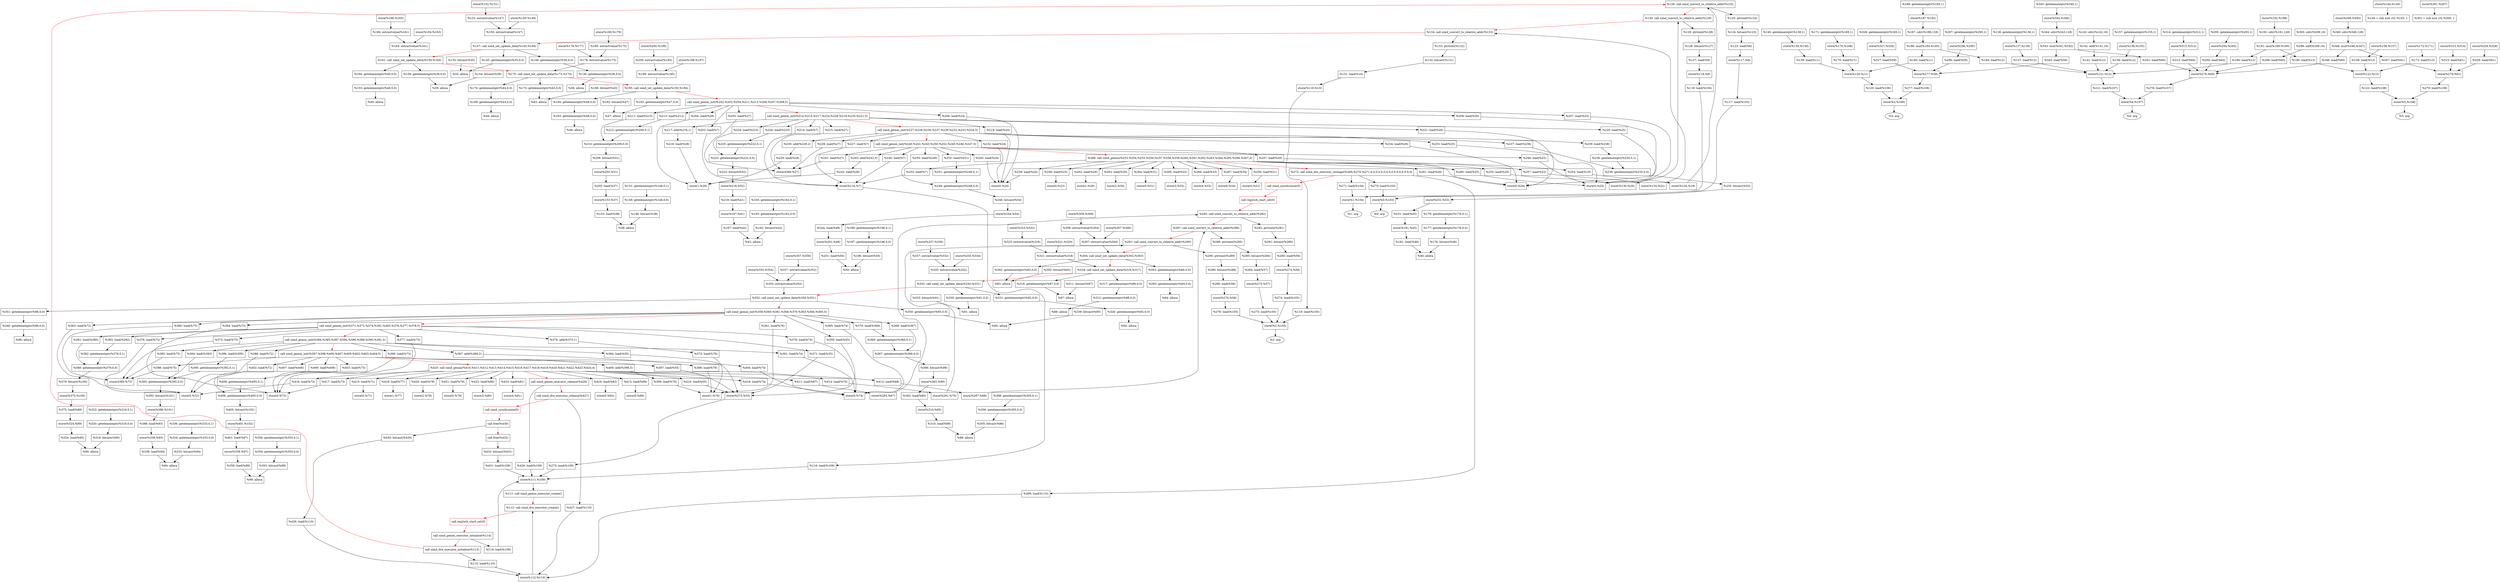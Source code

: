 digraph "DFG for 'test_1' function" {
	node_0000[shape=ellipse, label="%0: arg"]
	node_0001[shape=ellipse, label="%1: arg"]
	node_0002[shape=ellipse, label="%2: arg"]
	node_0003[shape=ellipse, label="%3: arg"]
	node_0004[shape=ellipse, label="%4: arg"]
	node_0005[shape=ellipse, label="%5: arg"]
	node_0034[shape=record, label="%35: alloca"]
	node_0035[shape=record, label="%36: alloca"]
	node_0037[shape=record, label="%38: alloca"]
	node_0038[shape=record, label="%39: alloca"]
	node_0039[shape=record, label="%40: alloca"]
	node_0041[shape=record, label="%42: alloca"]
	node_0042[shape=record, label="%43: alloca"]
	node_0043[shape=record, label="%44: alloca"]
	node_0045[shape=record, label="%46: alloca"]
	node_0046[shape=record, label="%47: alloca"]
	node_0047[shape=record, label="%48: alloca"]
	node_0049[shape=record, label="%50: alloca"]
	node_0082[shape=record, label="%83: alloca"]
	node_0083[shape=record, label="%84: alloca"]
	node_0085[shape=record, label="%86: alloca"]
	node_0086[shape=record, label="%87: alloca"]
	node_0087[shape=record, label="%88: alloca"]
	node_0089[shape=record, label="%90: alloca"]
	node_0090[shape=record, label="%91: alloca"]
	node_0091[shape=record, label="%92: alloca"]
	node_0093[shape=record, label="%94: alloca"]
	node_0094[shape=record, label="%95: alloca"]
	node_0095[shape=record, label="%96: alloca"]
	node_0097[shape=record, label="%98: alloca"]
	node_0110[shape=record, label="store(%0,%103)"]
	node_0111[shape=record, label="store(%1,%104)"]
	node_0112[shape=record, label="store(%2,%105)"]
	node_0113[shape=record, label="store(%3,%106)"]
	node_0114[shape=record, label="store(%4,%107)"]
	node_0115[shape=record, label="store(%5,%108)"]
	node_0116[shape=record, label="%111: call simd_gemm_executor_create()"]
	node_0117[shape=record, label="store(%111,%109)"]
	node_0118[shape=record, label="%112: call simd_dre_executor_create()"]
	node_0119[shape=record, label="store(%112,%110)"]
	node_0120[shape=record, label="call reg2sch_start_set(0)", color=red]
	node_0121[shape=record, label="%114: load(%109)"]
	node_0122[shape=record, label="call simd_gemm_executor_initialize(%114)"]
	node_0123[shape=record, label="%115: load(%110)"]
	node_0124[shape=record, label="call simd_dre_executor_initialize(%115)"]
	node_0125[shape=record, label="%116: load(%109)"]
	node_0126[shape=record, label="%117: load(%103)"]
	node_0127[shape=record, label="%118: load(%104)"]
	node_0128[shape=record, label="%119: load(%105)"]
	node_0129[shape=record, label="%120: load(%106)"]
	node_0130[shape=record, label="%121: load(%107)"]
	node_0131[shape=record, label="%122: load(%108)"]
	node_0132[shape=record, label="store(%116,%7)"]
	node_0133[shape=record, label="store(%117,%8)"]
	node_0134[shape=record, label="store(%118,%9)"]
	node_0135[shape=record, label="store(%119,%10)"]
	node_0136[shape=record, label="store(%120,%11)"]
	node_0137[shape=record, label="store(%121,%12)"]
	node_0138[shape=record, label="store(%122,%13)"]
	node_0144[shape=record, label="%123: load(%8)"]
	node_0145[shape=record, label="%124: bitcast(%123)"]
	node_0146[shape=record, label="%125: ptrtoint(%124)"]
	node_0147[shape=record, label="%126: call simd_convert_to_relative_addr(%125)"]
	node_0148[shape=record, label="store(%126,%19)"]
	node_0149[shape=record, label="%127: load(%9)"]
	node_0150[shape=record, label="%128: bitcast(%127)"]
	node_0151[shape=record, label="%129: ptrtoint(%128)"]
	node_0152[shape=record, label="%130: call simd_convert_to_relative_addr(%129)"]
	node_0153[shape=record, label="store(%130,%20)"]
	node_0154[shape=record, label="store(0,%21)"]
	node_0155[shape=record, label="%131: load(%10)"]
	node_0156[shape=record, label="%132: bitcast(%131)"]
	node_0157[shape=record, label="%133: ptrtoint(%132)"]
	node_0158[shape=record, label="%134: call simd_convert_to_relative_addr(%133)"]
	node_0159[shape=record, label="store(%134,%22)"]
	node_0160[shape=record, label="store(0,%23)"]
	node_0161[shape=record, label="store(0,%24)"]
	node_0162[shape=record, label="store(0,%25)"]
	node_0163[shape=record, label="store(0,%26)"]
	node_0164[shape=record, label="store(4369,%27)"]
	node_0165[shape=record, label="store(1,%28)"]
	node_0166[shape=record, label="store(1,%29)"]
	node_0167[shape=record, label="store(2,%30)"]
	node_0168[shape=record, label="store(0,%31)"]
	node_0169[shape=record, label="store(3,%32)"]
	node_0170[shape=record, label="store(4,%33)"]
	node_0171[shape=record, label="store(0,%34)"]
	node_0172[shape=record, label="%135: bitcast(%35)"]
	node_0173[shape=record, label="%136: getelementptr(%36,0,0)"]
	node_0174[shape=record, label="%137: load(%12)"]
	node_0175[shape=record, label="store(%137,%136)"]
	node_0176[shape=record, label="%138: getelementptr(%136,1)"]
	node_0177[shape=record, label="%139: load(%11)"]
	node_0178[shape=record, label="store(%139,%138)"]
	node_0179[shape=record, label="%140: getelementptr(%138,1)"]
	node_0180[shape=record, label="%141: load(%12)"]
	node_0181[shape=record, label="%142: add(%141,16)"]
	node_0182[shape=record, label="%143: sdiv(%142,16)"]
	node_0183[shape=record, label="  %144 = sub nsw i32 %143, 1"]
	node_0184[shape=record, label="store(%144,%140)"]
	node_0185[shape=record, label="%145: getelementptr(%35,0,0)"]
	node_0186[shape=record, label="%146: getelementptr(%36,0,0)"]
	node_0187[shape=record, label="%147: call simd_set_update_data(%145,%146)"]
	node_0188[shape=record, label="%148: bitcast(%38)"]
	node_0189[shape=record, label="%149: getelementptr(%148,0,0)"]
	node_0190[shape=record, label="%150: extractvalue(%147)"]
	node_0191[shape=record, label="store(%150,%149)"]
	node_0192[shape=record, label="%151: getelementptr(%148,0,1)"]
	node_0193[shape=record, label="%152: extractvalue(%147)"]
	node_0194[shape=record, label="store(%152,%151)"]
	node_0195[shape=record, label="%153: load(%38)"]
	node_0196[shape=record, label="store(%153,%37)"]
	node_0197[shape=record, label="%154: bitcast(%39)"]
	node_0198[shape=record, label="%155: getelementptr(%40,0,0)"]
	node_0199[shape=record, label="%156: load(%12)"]
	node_0200[shape=record, label="store(%156,%155)"]
	node_0201[shape=record, label="%157: getelementptr(%155,1)"]
	node_0202[shape=record, label="%158: load(%13)"]
	node_0203[shape=record, label="store(%158,%157)"]
	node_0204[shape=record, label="%159: getelementptr(%39,0,0)"]
	node_0205[shape=record, label="%160: getelementptr(%40,0,0)"]
	node_0206[shape=record, label="%161: call simd_set_update_data(%159,%160)"]
	node_0207[shape=record, label="%162: bitcast(%42)"]
	node_0208[shape=record, label="%163: getelementptr(%162,0,0)"]
	node_0209[shape=record, label="%164: extractvalue(%161)"]
	node_0210[shape=record, label="store(%164,%163)"]
	node_0211[shape=record, label="%165: getelementptr(%162,0,1)"]
	node_0212[shape=record, label="%166: extractvalue(%161)"]
	node_0213[shape=record, label="store(%166,%165)"]
	node_0214[shape=record, label="%167: load(%42)"]
	node_0215[shape=record, label="store(%167,%41)"]
	node_0216[shape=record, label="%168: bitcast(%43)"]
	node_0217[shape=record, label="%169: getelementptr(%44,0,0)"]
	node_0218[shape=record, label="%170: load(%11)"]
	node_0219[shape=record, label="store(%170,%169)"]
	node_0220[shape=record, label="%171: getelementptr(%169,1)"]
	node_0221[shape=record, label="%172: load(%13)"]
	node_0222[shape=record, label="store(%172,%171)"]
	node_0223[shape=record, label="%173: getelementptr(%43,0,0)"]
	node_0224[shape=record, label="%174: getelementptr(%44,0,0)"]
	node_0225[shape=record, label="%175: call simd_set_update_data(%173,%174)"]
	node_0226[shape=record, label="%176: bitcast(%46)"]
	node_0227[shape=record, label="%177: getelementptr(%176,0,0)"]
	node_0228[shape=record, label="%178: extractvalue(%175)"]
	node_0229[shape=record, label="store(%178,%177)"]
	node_0230[shape=record, label="%179: getelementptr(%176,0,1)"]
	node_0231[shape=record, label="%180: extractvalue(%175)"]
	node_0232[shape=record, label="store(%180,%179)"]
	node_0233[shape=record, label="%181: load(%46)"]
	node_0234[shape=record, label="store(%181,%45)"]
	node_0235[shape=record, label="%182: bitcast(%47)"]
	node_0236[shape=record, label="%183: getelementptr(%48,0,0)"]
	node_0237[shape=record, label="%184: load(%12)"]
	node_0238[shape=record, label="%185: load(%11)"]
	node_0239[shape=record, label="%186: mul(%184,%185)"]
	node_0240[shape=record, label="%187: sdiv(%186,128)"]
	node_0241[shape=record, label="store(%187,%183)"]
	node_0242[shape=record, label="%188: getelementptr(%183,1)"]
	node_0243[shape=record, label="%189: load(%12)"]
	node_0244[shape=record, label="%190: load(%13)"]
	node_0245[shape=record, label="%191: mul(%189,%190)"]
	node_0246[shape=record, label="%192: sdiv(%191,128)"]
	node_0247[shape=record, label="store(%192,%188)"]
	node_0248[shape=record, label="%193: getelementptr(%47,0,0)"]
	node_0249[shape=record, label="%194: getelementptr(%48,0,0)"]
	node_0250[shape=record, label="%195: call simd_set_update_data(%193,%194)"]
	node_0251[shape=record, label="%196: bitcast(%50)"]
	node_0252[shape=record, label="%197: getelementptr(%196,0,0)"]
	node_0253[shape=record, label="%198: extractvalue(%195)"]
	node_0254[shape=record, label="store(%198,%197)"]
	node_0255[shape=record, label="%199: getelementptr(%196,0,1)"]
	node_0256[shape=record, label="%200: extractvalue(%195)"]
	node_0257[shape=record, label="store(%200,%199)"]
	node_0258[shape=record, label="%201: load(%50)"]
	node_0259[shape=record, label="store(%201,%49)"]
	node_0260[shape=record, label="%202: load(%7)"]
	node_0261[shape=record, label="%203: load(%27)"]
	node_0262[shape=record, label="%204: load(%28)"]
	node_0263[shape=record, label="%205: load(%37)"]
	node_0264[shape=record, label="%206: load(%24)"]
	node_0265[shape=record, label="%207: load(%25)"]
	node_0266[shape=record, label="%208: load(%26)"]
	node_0267[shape=record, label="store(%205,%51)"]
	node_0268[shape=record, label="%209: bitcast(%51)"]
	node_0269[shape=record, label="%210: getelementptr(%209,0,0)"]
	node_0270[shape=record, label="%211: load(%210)"]
	node_0271[shape=record, label="%212: getelementptr(%209,0,1)"]
	node_0272[shape=record, label="%213: load(%212)"]
	node_0273[shape=record, label="call simd_gemm_init(%202,%203,%204,%211,%213,%206,%207,%208,5)"]
	node_0274[shape=record, label="%214: load(%7)"]
	node_0275[shape=record, label="%215: load(%27)"]
	node_0276[shape=record, label="%216: load(%28)"]
	node_0277[shape=record, label="%217: add(%216,1)"]
	node_0278[shape=record, label="%218: load(%41)"]
	node_0279[shape=record, label="%219: load(%24)"]
	node_0280[shape=record, label="%220: load(%25)"]
	node_0281[shape=record, label="%221: load(%26)"]
	node_0282[shape=record, label="store(%218,%52)"]
	node_0283[shape=record, label="%222: bitcast(%52)"]
	node_0284[shape=record, label="%223: getelementptr(%222,0,0)"]
	node_0285[shape=record, label="%224: load(%223)"]
	node_0286[shape=record, label="%225: getelementptr(%222,0,1)"]
	node_0287[shape=record, label="%226: load(%225)"]
	node_0288[shape=record, label="call simd_gemm_init(%214,%215,%217,%224,%226,%219,%220,%221,5)"]
	node_0289[shape=record, label="%227: load(%7)"]
	node_0290[shape=record, label="%228: load(%27)"]
	node_0291[shape=record, label="%229: load(%28)"]
	node_0292[shape=record, label="%230: add(%229,2)"]
	node_0293[shape=record, label="%231: load(%45)"]
	node_0294[shape=record, label="%232: load(%24)"]
	node_0295[shape=record, label="%233: load(%25)"]
	node_0296[shape=record, label="%234: load(%26)"]
	node_0297[shape=record, label="store(%231,%53)"]
	node_0298[shape=record, label="%235: bitcast(%53)"]
	node_0299[shape=record, label="%236: getelementptr(%235,0,0)"]
	node_0300[shape=record, label="%237: load(%236)"]
	node_0301[shape=record, label="%238: getelementptr(%235,0,1)"]
	node_0302[shape=record, label="%239: load(%238)"]
	node_0303[shape=record, label="call simd_gemm_init(%227,%228,%230,%237,%239,%232,%233,%234,5)"]
	node_0304[shape=record, label="%240: load(%7)"]
	node_0305[shape=record, label="%241: load(%27)"]
	node_0306[shape=record, label="%242: load(%28)"]
	node_0307[shape=record, label="%243: add(%242,3)"]
	node_0308[shape=record, label="%244: load(%49)"]
	node_0309[shape=record, label="%245: load(%24)"]
	node_0310[shape=record, label="%246: load(%25)"]
	node_0311[shape=record, label="%247: load(%26)"]
	node_0312[shape=record, label="store(%244,%54)"]
	node_0313[shape=record, label="%248: bitcast(%54)"]
	node_0314[shape=record, label="%249: getelementptr(%248,0,0)"]
	node_0315[shape=record, label="%250: load(%249)"]
	node_0316[shape=record, label="%251: getelementptr(%248,0,1)"]
	node_0317[shape=record, label="%252: load(%251)"]
	node_0318[shape=record, label="call simd_gemm_init(%240,%241,%243,%250,%252,%245,%246,%247,5)"]
	node_0319[shape=record, label="%253: load(%7)"]
	node_0320[shape=record, label="%254: load(%19)"]
	node_0321[shape=record, label="%255: load(%20)"]
	node_0322[shape=record, label="%256: load(%21)"]
	node_0323[shape=record, label="%257: load(%22)"]
	node_0324[shape=record, label="%258: load(%23)"]
	node_0325[shape=record, label="%259: load(%24)"]
	node_0326[shape=record, label="%260: load(%25)"]
	node_0327[shape=record, label="%261: load(%26)"]
	node_0328[shape=record, label="%262: load(%29)"]
	node_0329[shape=record, label="%263: load(%30)"]
	node_0330[shape=record, label="%264: load(%31)"]
	node_0331[shape=record, label="%265: load(%32)"]
	node_0332[shape=record, label="%266: load(%33)"]
	node_0333[shape=record, label="%267: load(%34)"]
	node_0334[shape=record, label="%268: call simd_gemm(%253,%254,%255,%256,%257,%258,%259,%260,%261,%262,%263,%264,%265,%266,%267,4)"]
	node_0335[shape=record, label="%269: load(%110)"]
	node_0336[shape=record, label="%270: load(%103)"]
	node_0337[shape=record, label="%271: load(%104)"]
	node_0338[shape=record, label="%272: call simd_dre_executor_reshape(%269,%270,%271,0,0,0,0,0,0,0,0,0,0,0,0,0,0,0,0)"]
	node_0339[shape=record, label="call simd_synchronize(0)", color=red]
	node_0340[shape=record, label="call reg2sch_start_set(0)", color=red]
	node_0341[shape=record, label="%273: load(%109)"]
	node_0342[shape=record, label="%274: load(%105)"]
	node_0343[shape=record, label="%275: load(%105)"]
	node_0344[shape=record, label="%276: load(%105)"]
	node_0345[shape=record, label="%277: load(%106)"]
	node_0346[shape=record, label="%278: load(%107)"]
	node_0347[shape=record, label="%279: load(%108)"]
	node_0348[shape=record, label="store(%273,%55)"]
	node_0349[shape=record, label="store(%274,%56)"]
	node_0350[shape=record, label="store(%275,%57)"]
	node_0351[shape=record, label="store(%276,%58)"]
	node_0352[shape=record, label="store(%277,%59)"]
	node_0353[shape=record, label="store(%278,%60)"]
	node_0354[shape=record, label="store(%279,%61)"]
	node_0360[shape=record, label="%280: load(%56)"]
	node_0361[shape=record, label="%281: bitcast(%280)"]
	node_0362[shape=record, label="%282: ptrtoint(%281)"]
	node_0363[shape=record, label="%283: call simd_convert_to_relative_addr(%282)"]
	node_0364[shape=record, label="store(%283,%67)"]
	node_0365[shape=record, label="%284: load(%57)"]
	node_0366[shape=record, label="%285: bitcast(%284)"]
	node_0367[shape=record, label="%286: ptrtoint(%285)"]
	node_0368[shape=record, label="%287: call simd_convert_to_relative_addr(%286)"]
	node_0369[shape=record, label="store(%287,%68)"]
	node_0370[shape=record, label="store(0,%69)"]
	node_0371[shape=record, label="%288: load(%58)"]
	node_0372[shape=record, label="%289: bitcast(%288)"]
	node_0373[shape=record, label="%290: ptrtoint(%289)"]
	node_0374[shape=record, label="%291: call simd_convert_to_relative_addr(%290)"]
	node_0375[shape=record, label="store(%291,%70)"]
	node_0376[shape=record, label="store(0,%71)"]
	node_0377[shape=record, label="store(0,%72)"]
	node_0378[shape=record, label="store(0,%73)"]
	node_0379[shape=record, label="store(0,%74)"]
	node_0380[shape=record, label="store(4369,%75)"]
	node_0381[shape=record, label="store(1,%76)"]
	node_0382[shape=record, label="store(1,%77)"]
	node_0383[shape=record, label="store(2,%78)"]
	node_0384[shape=record, label="store(0,%79)"]
	node_0385[shape=record, label="store(3,%80)"]
	node_0386[shape=record, label="store(4,%81)"]
	node_0387[shape=record, label="store(0,%82)"]
	node_0388[shape=record, label="%292: bitcast(%83)"]
	node_0389[shape=record, label="%293: getelementptr(%84,0,0)"]
	node_0390[shape=record, label="%294: load(%60)"]
	node_0391[shape=record, label="store(%294,%293)"]
	node_0392[shape=record, label="%295: getelementptr(%293,1)"]
	node_0393[shape=record, label="%296: load(%59)"]
	node_0394[shape=record, label="store(%296,%295)"]
	node_0395[shape=record, label="%297: getelementptr(%295,1)"]
	node_0396[shape=record, label="%298: load(%60)"]
	node_0397[shape=record, label="%299: add(%298,16)"]
	node_0398[shape=record, label="%300: sdiv(%299,16)"]
	node_0399[shape=record, label="  %301 = sub nsw i32 %300, 1"]
	node_0400[shape=record, label="store(%301,%297)"]
	node_0401[shape=record, label="%302: getelementptr(%83,0,0)"]
	node_0402[shape=record, label="%303: getelementptr(%84,0,0)"]
	node_0403[shape=record, label="%304: call simd_set_update_data(%302,%303)"]
	node_0404[shape=record, label="%305: bitcast(%86)"]
	node_0405[shape=record, label="%306: getelementptr(%305,0,0)"]
	node_0406[shape=record, label="%307: extractvalue(%304)"]
	node_0407[shape=record, label="store(%307,%306)"]
	node_0408[shape=record, label="%308: getelementptr(%305,0,1)"]
	node_0409[shape=record, label="%309: extractvalue(%304)"]
	node_0410[shape=record, label="store(%309,%308)"]
	node_0411[shape=record, label="%310: load(%86)"]
	node_0412[shape=record, label="store(%310,%85)"]
	node_0413[shape=record, label="%311: bitcast(%87)"]
	node_0414[shape=record, label="%312: getelementptr(%88,0,0)"]
	node_0415[shape=record, label="%313: load(%60)"]
	node_0416[shape=record, label="store(%313,%312)"]
	node_0417[shape=record, label="%314: getelementptr(%312,1)"]
	node_0418[shape=record, label="%315: load(%61)"]
	node_0419[shape=record, label="store(%315,%314)"]
	node_0420[shape=record, label="%316: getelementptr(%87,0,0)"]
	node_0421[shape=record, label="%317: getelementptr(%88,0,0)"]
	node_0422[shape=record, label="%318: call simd_set_update_data(%316,%317)"]
	node_0423[shape=record, label="%319: bitcast(%90)"]
	node_0424[shape=record, label="%320: getelementptr(%319,0,0)"]
	node_0425[shape=record, label="%321: extractvalue(%318)"]
	node_0426[shape=record, label="store(%321,%320)"]
	node_0427[shape=record, label="%322: getelementptr(%319,0,1)"]
	node_0428[shape=record, label="%323: extractvalue(%318)"]
	node_0429[shape=record, label="store(%323,%322)"]
	node_0430[shape=record, label="%324: load(%90)"]
	node_0431[shape=record, label="store(%324,%89)"]
	node_0432[shape=record, label="%325: bitcast(%91)"]
	node_0433[shape=record, label="%326: getelementptr(%92,0,0)"]
	node_0434[shape=record, label="%327: load(%59)"]
	node_0435[shape=record, label="store(%327,%326)"]
	node_0436[shape=record, label="%328: getelementptr(%326,1)"]
	node_0437[shape=record, label="%329: load(%61)"]
	node_0438[shape=record, label="store(%329,%328)"]
	node_0439[shape=record, label="%330: getelementptr(%91,0,0)"]
	node_0440[shape=record, label="%331: getelementptr(%92,0,0)"]
	node_0441[shape=record, label="%332: call simd_set_update_data(%330,%331)"]
	node_0442[shape=record, label="%333: bitcast(%94)"]
	node_0443[shape=record, label="%334: getelementptr(%333,0,0)"]
	node_0444[shape=record, label="%335: extractvalue(%332)"]
	node_0445[shape=record, label="store(%335,%334)"]
	node_0446[shape=record, label="%336: getelementptr(%333,0,1)"]
	node_0447[shape=record, label="%337: extractvalue(%332)"]
	node_0448[shape=record, label="store(%337,%336)"]
	node_0449[shape=record, label="%338: load(%94)"]
	node_0450[shape=record, label="store(%338,%93)"]
	node_0451[shape=record, label="%339: bitcast(%95)"]
	node_0452[shape=record, label="%340: getelementptr(%96,0,0)"]
	node_0453[shape=record, label="%341: load(%60)"]
	node_0454[shape=record, label="%342: load(%59)"]
	node_0455[shape=record, label="%343: mul(%341,%342)"]
	node_0456[shape=record, label="%344: sdiv(%343,128)"]
	node_0457[shape=record, label="store(%344,%340)"]
	node_0458[shape=record, label="%345: getelementptr(%340,1)"]
	node_0459[shape=record, label="%346: load(%60)"]
	node_0460[shape=record, label="%347: load(%61)"]
	node_0461[shape=record, label="%348: mul(%346,%347)"]
	node_0462[shape=record, label="%349: sdiv(%348,128)"]
	node_0463[shape=record, label="store(%349,%345)"]
	node_0464[shape=record, label="%350: getelementptr(%95,0,0)"]
	node_0465[shape=record, label="%351: getelementptr(%96,0,0)"]
	node_0466[shape=record, label="%352: call simd_set_update_data(%350,%351)"]
	node_0467[shape=record, label="%353: bitcast(%98)"]
	node_0468[shape=record, label="%354: getelementptr(%353,0,0)"]
	node_0469[shape=record, label="%355: extractvalue(%352)"]
	node_0470[shape=record, label="store(%355,%354)"]
	node_0471[shape=record, label="%356: getelementptr(%353,0,1)"]
	node_0472[shape=record, label="%357: extractvalue(%352)"]
	node_0473[shape=record, label="store(%357,%356)"]
	node_0474[shape=record, label="%358: load(%98)"]
	node_0475[shape=record, label="store(%358,%97)"]
	node_0476[shape=record, label="%359: load(%55)"]
	node_0477[shape=record, label="%360: load(%75)"]
	node_0478[shape=record, label="%361: load(%76)"]
	node_0479[shape=record, label="%362: load(%85)"]
	node_0480[shape=record, label="%363: load(%72)"]
	node_0481[shape=record, label="%364: load(%73)"]
	node_0482[shape=record, label="%365: load(%74)"]
	node_0483[shape=record, label="store(%362,%99)"]
	node_0484[shape=record, label="%366: bitcast(%99)"]
	node_0485[shape=record, label="%367: getelementptr(%366,0,0)"]
	node_0486[shape=record, label="%368: load(%367)"]
	node_0487[shape=record, label="%369: getelementptr(%366,0,1)"]
	node_0488[shape=record, label="%370: load(%369)"]
	node_0489[shape=record, label="call simd_gemm_init(%359,%360,%361,%368,%370,%363,%364,%365,5)"]
	node_0490[shape=record, label="%371: load(%55)"]
	node_0491[shape=record, label="%372: load(%75)"]
	node_0492[shape=record, label="%373: load(%76)"]
	node_0493[shape=record, label="%374: add(%373,1)"]
	node_0494[shape=record, label="%375: load(%89)"]
	node_0495[shape=record, label="%376: load(%72)"]
	node_0496[shape=record, label="%377: load(%73)"]
	node_0497[shape=record, label="%378: load(%74)"]
	node_0498[shape=record, label="store(%375,%100)"]
	node_0499[shape=record, label="%379: bitcast(%100)"]
	node_0500[shape=record, label="%380: getelementptr(%379,0,0)"]
	node_0501[shape=record, label="%381: load(%380)"]
	node_0502[shape=record, label="%382: getelementptr(%379,0,1)"]
	node_0503[shape=record, label="%383: load(%382)"]
	node_0504[shape=record, label="call simd_gemm_init(%371,%372,%374,%381,%383,%376,%377,%378,5)"]
	node_0505[shape=record, label="%384: load(%55)"]
	node_0506[shape=record, label="%385: load(%75)"]
	node_0507[shape=record, label="%386: load(%76)"]
	node_0508[shape=record, label="%387: add(%386,2)"]
	node_0509[shape=record, label="%388: load(%93)"]
	node_0510[shape=record, label="%389: load(%72)"]
	node_0511[shape=record, label="%390: load(%73)"]
	node_0512[shape=record, label="%391: load(%74)"]
	node_0513[shape=record, label="store(%388,%101)"]
	node_0514[shape=record, label="%392: bitcast(%101)"]
	node_0515[shape=record, label="%393: getelementptr(%392,0,0)"]
	node_0516[shape=record, label="%394: load(%393)"]
	node_0517[shape=record, label="%395: getelementptr(%392,0,1)"]
	node_0518[shape=record, label="%396: load(%395)"]
	node_0519[shape=record, label="call simd_gemm_init(%384,%385,%387,%394,%396,%389,%390,%391,5)"]
	node_0520[shape=record, label="%397: load(%55)"]
	node_0521[shape=record, label="%398: load(%75)"]
	node_0522[shape=record, label="%399: load(%76)"]
	node_0523[shape=record, label="%400: add(%399,3)"]
	node_0524[shape=record, label="%401: load(%97)"]
	node_0525[shape=record, label="%402: load(%72)"]
	node_0526[shape=record, label="%403: load(%73)"]
	node_0527[shape=record, label="%404: load(%74)"]
	node_0528[shape=record, label="store(%401,%102)"]
	node_0529[shape=record, label="%405: bitcast(%102)"]
	node_0530[shape=record, label="%406: getelementptr(%405,0,0)"]
	node_0531[shape=record, label="%407: load(%406)"]
	node_0532[shape=record, label="%408: getelementptr(%405,0,1)"]
	node_0533[shape=record, label="%409: load(%408)"]
	node_0534[shape=record, label="call simd_gemm_init(%397,%398,%400,%407,%409,%402,%403,%404,5)"]
	node_0535[shape=record, label="%410: load(%55)"]
	node_0536[shape=record, label="%411: load(%67)"]
	node_0537[shape=record, label="%412: load(%68)"]
	node_0538[shape=record, label="%413: load(%69)"]
	node_0539[shape=record, label="%414: load(%70)"]
	node_0540[shape=record, label="%415: load(%71)"]
	node_0541[shape=record, label="%416: load(%72)"]
	node_0542[shape=record, label="%417: load(%73)"]
	node_0543[shape=record, label="%418: load(%74)"]
	node_0544[shape=record, label="%419: load(%77)"]
	node_0545[shape=record, label="%420: load(%78)"]
	node_0546[shape=record, label="%421: load(%79)"]
	node_0547[shape=record, label="%422: load(%80)"]
	node_0548[shape=record, label="%423: load(%81)"]
	node_0549[shape=record, label="%424: load(%82)"]
	node_0550[shape=record, label="%425: call simd_gemm(%410,%411,%412,%413,%414,%415,%416,%417,%418,%419,%420,%421,%422,%423,%424,4)"]
	node_0551[shape=record, label="%426: load(%109)"]
	node_0552[shape=record, label="call simd_gemm_executor_release(%426)"]
	node_0553[shape=record, label="%427: load(%110)"]
	node_0554[shape=record, label="call simd_dre_executor_release(%427)"]
	node_0555[shape=record, label="call simd_synchronize(0)", color=red]
	node_0556[shape=record, label="%429: load(%110)"]
	node_0557[shape=record, label="%430: bitcast(%429)"]
	node_0558[shape=record, label="call free(%430)"]
	node_0559[shape=record, label="%431: load(%109)"]
	node_0560[shape=record, label="%432: bitcast(%431)"]
	node_0561[shape=record, label="call free(%432)"]
	node_0110 -> node_0000
	node_0111 -> node_0001
	node_0112 -> node_0002
	node_0113 -> node_0003
	node_0114 -> node_0004
	node_0115 -> node_0005
	node_0117 -> node_0116
	node_0119 -> node_0118
	node_0121 -> node_0117
	node_0122 -> node_0121
	node_0123 -> node_0119
	node_0124 -> node_0123
	node_0125 -> node_0117
	node_0126 -> node_0110
	node_0127 -> node_0111
	node_0128 -> node_0112
	node_0129 -> node_0113
	node_0130 -> node_0114
	node_0131 -> node_0115
	node_0132 -> node_0125
	node_0133 -> node_0126
	node_0134 -> node_0127
	node_0135 -> node_0128
	node_0136 -> node_0129
	node_0137 -> node_0130
	node_0138 -> node_0131
	node_0144 -> node_0133
	node_0145 -> node_0144
	node_0146 -> node_0145
	node_0147 -> node_0146
	node_0148 -> node_0147
	node_0149 -> node_0134
	node_0150 -> node_0149
	node_0151 -> node_0150
	node_0152 -> node_0151
	node_0153 -> node_0152
	node_0155 -> node_0135
	node_0156 -> node_0155
	node_0157 -> node_0156
	node_0158 -> node_0157
	node_0159 -> node_0158
	node_0172 -> node_0034
	node_0173 -> node_0035
	node_0174 -> node_0137
	node_0175 -> node_0174
	node_0176 -> node_0175
	node_0177 -> node_0136
	node_0178 -> node_0177
	node_0179 -> node_0178
	node_0180 -> node_0137
	node_0181 -> node_0180
	node_0182 -> node_0181
	node_0184 -> node_0183
	node_0185 -> node_0034
	node_0186 -> node_0173
	node_0187 -> node_0185
	node_0187 -> node_0186
	node_0188 -> node_0037
	node_0189 -> node_0188
	node_0190 -> node_0187
	node_0191 -> node_0190
	node_0192 -> node_0189
	node_0193 -> node_0190
	node_0194 -> node_0193
	node_0195 -> node_0037
	node_0196 -> node_0195
	node_0197 -> node_0038
	node_0198 -> node_0039
	node_0199 -> node_0137
	node_0200 -> node_0199
	node_0201 -> node_0200
	node_0202 -> node_0138
	node_0203 -> node_0202
	node_0204 -> node_0038
	node_0205 -> node_0198
	node_0206 -> node_0204
	node_0206 -> node_0205
	node_0207 -> node_0041
	node_0208 -> node_0207
	node_0209 -> node_0206
	node_0210 -> node_0209
	node_0211 -> node_0208
	node_0212 -> node_0209
	node_0213 -> node_0212
	node_0214 -> node_0041
	node_0215 -> node_0214
	node_0216 -> node_0042
	node_0217 -> node_0043
	node_0218 -> node_0136
	node_0219 -> node_0218
	node_0220 -> node_0219
	node_0221 -> node_0138
	node_0222 -> node_0221
	node_0223 -> node_0042
	node_0224 -> node_0217
	node_0225 -> node_0223
	node_0225 -> node_0224
	node_0226 -> node_0045
	node_0227 -> node_0226
	node_0228 -> node_0225
	node_0229 -> node_0228
	node_0230 -> node_0227
	node_0231 -> node_0228
	node_0232 -> node_0231
	node_0233 -> node_0045
	node_0234 -> node_0233
	node_0235 -> node_0046
	node_0236 -> node_0047
	node_0237 -> node_0137
	node_0238 -> node_0136
	node_0239 -> node_0237
	node_0239 -> node_0238
	node_0240 -> node_0239
	node_0241 -> node_0240
	node_0242 -> node_0241
	node_0243 -> node_0137
	node_0244 -> node_0138
	node_0245 -> node_0243
	node_0245 -> node_0244
	node_0246 -> node_0245
	node_0247 -> node_0246
	node_0248 -> node_0046
	node_0249 -> node_0236
	node_0250 -> node_0248
	node_0250 -> node_0249
	node_0251 -> node_0049
	node_0252 -> node_0251
	node_0253 -> node_0250
	node_0254 -> node_0253
	node_0255 -> node_0252
	node_0256 -> node_0253
	node_0257 -> node_0256
	node_0258 -> node_0049
	node_0259 -> node_0258
	node_0260 -> node_0132
	node_0261 -> node_0164
	node_0262 -> node_0165
	node_0263 -> node_0196
	node_0264 -> node_0161
	node_0265 -> node_0162
	node_0266 -> node_0163
	node_0267 -> node_0263
	node_0268 -> node_0267
	node_0269 -> node_0268
	node_0270 -> node_0269
	node_0271 -> node_0269
	node_0272 -> node_0271
	node_0273 -> node_0260
	node_0273 -> node_0261
	node_0273 -> node_0262
	node_0273 -> node_0270
	node_0273 -> node_0272
	node_0273 -> node_0264
	node_0273 -> node_0265
	node_0273 -> node_0266
	node_0274 -> node_0132
	node_0275 -> node_0164
	node_0276 -> node_0165
	node_0277 -> node_0276
	node_0278 -> node_0215
	node_0279 -> node_0161
	node_0280 -> node_0162
	node_0281 -> node_0163
	node_0282 -> node_0278
	node_0283 -> node_0282
	node_0284 -> node_0283
	node_0285 -> node_0284
	node_0286 -> node_0284
	node_0287 -> node_0286
	node_0288 -> node_0274
	node_0288 -> node_0275
	node_0288 -> node_0277
	node_0288 -> node_0285
	node_0288 -> node_0287
	node_0288 -> node_0279
	node_0288 -> node_0280
	node_0288 -> node_0281
	node_0289 -> node_0132
	node_0290 -> node_0164
	node_0291 -> node_0165
	node_0292 -> node_0291
	node_0293 -> node_0234
	node_0294 -> node_0161
	node_0295 -> node_0162
	node_0296 -> node_0163
	node_0297 -> node_0293
	node_0298 -> node_0297
	node_0299 -> node_0298
	node_0300 -> node_0299
	node_0301 -> node_0299
	node_0302 -> node_0301
	node_0303 -> node_0289
	node_0303 -> node_0290
	node_0303 -> node_0292
	node_0303 -> node_0300
	node_0303 -> node_0302
	node_0303 -> node_0294
	node_0303 -> node_0295
	node_0303 -> node_0296
	node_0304 -> node_0132
	node_0305 -> node_0164
	node_0306 -> node_0165
	node_0307 -> node_0306
	node_0308 -> node_0259
	node_0309 -> node_0161
	node_0310 -> node_0162
	node_0311 -> node_0163
	node_0312 -> node_0308
	node_0313 -> node_0312
	node_0314 -> node_0313
	node_0315 -> node_0314
	node_0316 -> node_0314
	node_0317 -> node_0316
	node_0318 -> node_0304
	node_0318 -> node_0305
	node_0318 -> node_0307
	node_0318 -> node_0315
	node_0318 -> node_0317
	node_0318 -> node_0309
	node_0318 -> node_0310
	node_0318 -> node_0311
	node_0319 -> node_0132
	node_0320 -> node_0148
	node_0321 -> node_0153
	node_0322 -> node_0154
	node_0323 -> node_0159
	node_0324 -> node_0160
	node_0325 -> node_0161
	node_0326 -> node_0162
	node_0327 -> node_0163
	node_0328 -> node_0166
	node_0329 -> node_0167
	node_0330 -> node_0168
	node_0331 -> node_0169
	node_0332 -> node_0170
	node_0333 -> node_0171
	node_0334 -> node_0319
	node_0334 -> node_0320
	node_0334 -> node_0321
	node_0334 -> node_0322
	node_0334 -> node_0323
	node_0334 -> node_0324
	node_0334 -> node_0325
	node_0334 -> node_0326
	node_0334 -> node_0327
	node_0334 -> node_0328
	node_0334 -> node_0329
	node_0334 -> node_0330
	node_0334 -> node_0331
	node_0334 -> node_0332
	node_0334 -> node_0333
	node_0335 -> node_0119
	node_0336 -> node_0110
	node_0337 -> node_0111
	node_0338 -> node_0335
	node_0338 -> node_0336
	node_0338 -> node_0337
	node_0341 -> node_0117
	node_0342 -> node_0112
	node_0343 -> node_0112
	node_0344 -> node_0112
	node_0345 -> node_0113
	node_0346 -> node_0114
	node_0347 -> node_0115
	node_0348 -> node_0341
	node_0349 -> node_0342
	node_0350 -> node_0343
	node_0351 -> node_0344
	node_0352 -> node_0345
	node_0353 -> node_0346
	node_0354 -> node_0347
	node_0360 -> node_0349
	node_0361 -> node_0360
	node_0362 -> node_0361
	node_0363 -> node_0362
	node_0364 -> node_0363
	node_0365 -> node_0350
	node_0366 -> node_0365
	node_0367 -> node_0366
	node_0368 -> node_0367
	node_0369 -> node_0368
	node_0371 -> node_0351
	node_0372 -> node_0371
	node_0373 -> node_0372
	node_0374 -> node_0373
	node_0375 -> node_0374
	node_0388 -> node_0082
	node_0389 -> node_0083
	node_0390 -> node_0353
	node_0391 -> node_0390
	node_0392 -> node_0391
	node_0393 -> node_0352
	node_0394 -> node_0393
	node_0395 -> node_0394
	node_0396 -> node_0353
	node_0397 -> node_0396
	node_0398 -> node_0397
	node_0400 -> node_0399
	node_0401 -> node_0082
	node_0402 -> node_0389
	node_0403 -> node_0401
	node_0403 -> node_0402
	node_0404 -> node_0085
	node_0405 -> node_0404
	node_0406 -> node_0403
	node_0407 -> node_0406
	node_0408 -> node_0405
	node_0409 -> node_0406
	node_0410 -> node_0409
	node_0411 -> node_0085
	node_0412 -> node_0411
	node_0413 -> node_0086
	node_0414 -> node_0087
	node_0415 -> node_0353
	node_0416 -> node_0415
	node_0417 -> node_0416
	node_0418 -> node_0354
	node_0419 -> node_0418
	node_0420 -> node_0086
	node_0421 -> node_0414
	node_0422 -> node_0420
	node_0422 -> node_0421
	node_0423 -> node_0089
	node_0424 -> node_0423
	node_0425 -> node_0422
	node_0426 -> node_0425
	node_0427 -> node_0424
	node_0428 -> node_0425
	node_0429 -> node_0428
	node_0430 -> node_0089
	node_0431 -> node_0430
	node_0432 -> node_0090
	node_0433 -> node_0091
	node_0434 -> node_0352
	node_0435 -> node_0434
	node_0436 -> node_0435
	node_0437 -> node_0354
	node_0438 -> node_0437
	node_0439 -> node_0090
	node_0440 -> node_0433
	node_0441 -> node_0439
	node_0441 -> node_0440
	node_0442 -> node_0093
	node_0443 -> node_0442
	node_0444 -> node_0441
	node_0445 -> node_0444
	node_0446 -> node_0443
	node_0447 -> node_0444
	node_0448 -> node_0447
	node_0449 -> node_0093
	node_0450 -> node_0449
	node_0451 -> node_0094
	node_0452 -> node_0095
	node_0453 -> node_0353
	node_0454 -> node_0352
	node_0455 -> node_0453
	node_0455 -> node_0454
	node_0456 -> node_0455
	node_0457 -> node_0456
	node_0458 -> node_0457
	node_0459 -> node_0353
	node_0460 -> node_0354
	node_0461 -> node_0459
	node_0461 -> node_0460
	node_0462 -> node_0461
	node_0463 -> node_0462
	node_0464 -> node_0094
	node_0465 -> node_0452
	node_0466 -> node_0464
	node_0466 -> node_0465
	node_0467 -> node_0097
	node_0468 -> node_0467
	node_0469 -> node_0466
	node_0470 -> node_0469
	node_0471 -> node_0468
	node_0472 -> node_0469
	node_0473 -> node_0472
	node_0474 -> node_0097
	node_0475 -> node_0474
	node_0476 -> node_0348
	node_0477 -> node_0380
	node_0478 -> node_0381
	node_0479 -> node_0412
	node_0480 -> node_0377
	node_0481 -> node_0378
	node_0482 -> node_0379
	node_0483 -> node_0479
	node_0484 -> node_0483
	node_0485 -> node_0484
	node_0486 -> node_0485
	node_0487 -> node_0485
	node_0488 -> node_0487
	node_0489 -> node_0476
	node_0489 -> node_0477
	node_0489 -> node_0478
	node_0489 -> node_0486
	node_0489 -> node_0488
	node_0489 -> node_0480
	node_0489 -> node_0481
	node_0489 -> node_0482
	node_0490 -> node_0348
	node_0491 -> node_0380
	node_0492 -> node_0381
	node_0493 -> node_0492
	node_0494 -> node_0431
	node_0495 -> node_0377
	node_0496 -> node_0378
	node_0497 -> node_0379
	node_0498 -> node_0494
	node_0499 -> node_0498
	node_0500 -> node_0499
	node_0501 -> node_0500
	node_0502 -> node_0500
	node_0503 -> node_0502
	node_0504 -> node_0490
	node_0504 -> node_0491
	node_0504 -> node_0493
	node_0504 -> node_0501
	node_0504 -> node_0503
	node_0504 -> node_0495
	node_0504 -> node_0496
	node_0504 -> node_0497
	node_0505 -> node_0348
	node_0506 -> node_0380
	node_0507 -> node_0381
	node_0508 -> node_0507
	node_0509 -> node_0450
	node_0510 -> node_0377
	node_0511 -> node_0378
	node_0512 -> node_0379
	node_0513 -> node_0509
	node_0514 -> node_0513
	node_0515 -> node_0514
	node_0516 -> node_0515
	node_0517 -> node_0515
	node_0518 -> node_0517
	node_0519 -> node_0505
	node_0519 -> node_0506
	node_0519 -> node_0508
	node_0519 -> node_0516
	node_0519 -> node_0518
	node_0519 -> node_0510
	node_0519 -> node_0511
	node_0519 -> node_0512
	node_0520 -> node_0348
	node_0521 -> node_0380
	node_0522 -> node_0381
	node_0523 -> node_0522
	node_0524 -> node_0475
	node_0525 -> node_0377
	node_0526 -> node_0378
	node_0527 -> node_0379
	node_0528 -> node_0524
	node_0529 -> node_0528
	node_0530 -> node_0529
	node_0531 -> node_0530
	node_0532 -> node_0530
	node_0533 -> node_0532
	node_0534 -> node_0520
	node_0534 -> node_0521
	node_0534 -> node_0523
	node_0534 -> node_0531
	node_0534 -> node_0533
	node_0534 -> node_0525
	node_0534 -> node_0526
	node_0534 -> node_0527
	node_0535 -> node_0348
	node_0536 -> node_0364
	node_0537 -> node_0369
	node_0538 -> node_0370
	node_0539 -> node_0375
	node_0540 -> node_0376
	node_0541 -> node_0377
	node_0542 -> node_0378
	node_0543 -> node_0379
	node_0544 -> node_0382
	node_0545 -> node_0383
	node_0546 -> node_0384
	node_0547 -> node_0385
	node_0548 -> node_0386
	node_0549 -> node_0387
	node_0550 -> node_0535
	node_0550 -> node_0536
	node_0550 -> node_0537
	node_0550 -> node_0538
	node_0550 -> node_0539
	node_0550 -> node_0540
	node_0550 -> node_0541
	node_0550 -> node_0542
	node_0550 -> node_0543
	node_0550 -> node_0544
	node_0550 -> node_0545
	node_0550 -> node_0546
	node_0550 -> node_0547
	node_0550 -> node_0548
	node_0550 -> node_0549
	node_0551 -> node_0117
	node_0552 -> node_0551
	node_0553 -> node_0119
	node_0554 -> node_0553
	node_0556 -> node_0119
	node_0557 -> node_0556
	node_0558 -> node_0557
	node_0559 -> node_0117
	node_0560 -> node_0559
	node_0561 -> node_0560
	node_0116 -> node_0118 [color=red]
	node_0118 -> node_0120 [color=red]
	node_0120 -> node_0122 [color=red]
	node_0122 -> node_0124 [color=red]
	node_0124 -> node_0147 [color=red]
	node_0147 -> node_0152 [color=red]
	node_0152 -> node_0158 [color=red]
	node_0158 -> node_0187 [color=red]
	node_0187 -> node_0206 [color=red]
	node_0206 -> node_0225 [color=red]
	node_0225 -> node_0250 [color=red]
	node_0250 -> node_0273 [color=red]
	node_0273 -> node_0288 [color=red]
	node_0288 -> node_0303 [color=red]
	node_0303 -> node_0318 [color=red]
	node_0318 -> node_0334 [color=red]
	node_0334 -> node_0338 [color=red]
	node_0338 -> node_0339 [color=red]
	node_0339 -> node_0340 [color=red]
	node_0340 -> node_0363 [color=red]
	node_0363 -> node_0368 [color=red]
	node_0368 -> node_0374 [color=red]
	node_0374 -> node_0403 [color=red]
	node_0403 -> node_0422 [color=red]
	node_0422 -> node_0441 [color=red]
	node_0441 -> node_0466 [color=red]
	node_0466 -> node_0489 [color=red]
	node_0489 -> node_0504 [color=red]
	node_0504 -> node_0519 [color=red]
	node_0519 -> node_0534 [color=red]
	node_0534 -> node_0550 [color=red]
	node_0550 -> node_0552 [color=red]
	node_0552 -> node_0554 [color=red]
	node_0554 -> node_0555 [color=red]
	node_0555 -> node_0558 [color=red]
	node_0558 -> node_0561 [color=red]
}
